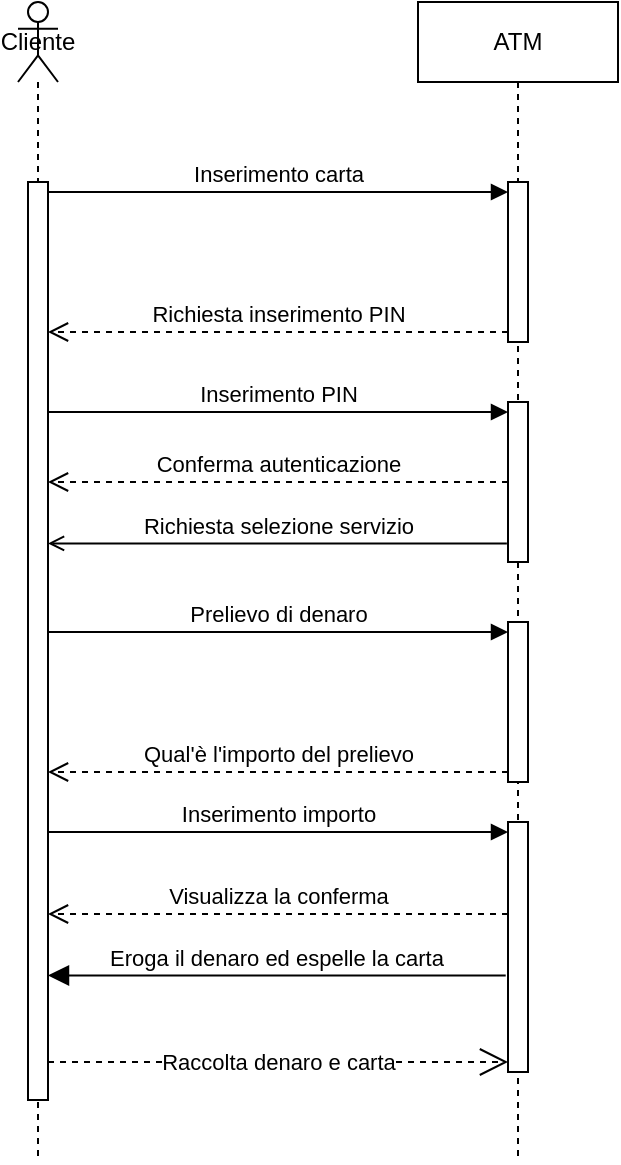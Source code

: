<mxfile version="22.1.2" type="github">
  <diagram name="Pagina-1" id="OL6ZDqpwB00pBAxmsU1Q">
    <mxGraphModel dx="819" dy="447" grid="0" gridSize="10" guides="1" tooltips="1" connect="1" arrows="1" fold="1" page="1" pageScale="1" pageWidth="827" pageHeight="1169" math="0" shadow="0">
      <root>
        <mxCell id="0" />
        <mxCell id="1" parent="0" />
        <mxCell id="HF-LxzAFCWYtsDe55L92-1" value="Cliente" style="shape=umlLifeline;perimeter=lifelinePerimeter;whiteSpace=wrap;html=1;container=1;dropTarget=0;collapsible=0;recursiveResize=0;outlineConnect=0;portConstraint=eastwest;newEdgeStyle={&quot;curved&quot;:0,&quot;rounded&quot;:0};participant=umlActor;" vertex="1" parent="1">
          <mxGeometry x="40" y="40" width="20" height="580" as="geometry" />
        </mxCell>
        <mxCell id="HF-LxzAFCWYtsDe55L92-15" value="&lt;br&gt;&lt;br&gt;&lt;br&gt;&lt;br&gt;&lt;br&gt;&lt;br&gt;" style="html=1;points=[[0,0,0,0,5],[0,1,0,0,-5],[1,0,0,0,5],[1,1,0,0,-5]];perimeter=orthogonalPerimeter;outlineConnect=0;targetShapes=umlLifeline;portConstraint=eastwest;newEdgeStyle={&quot;curved&quot;:0,&quot;rounded&quot;:0};" vertex="1" parent="HF-LxzAFCWYtsDe55L92-1">
          <mxGeometry x="5" y="90" width="10" height="459" as="geometry" />
        </mxCell>
        <mxCell id="HF-LxzAFCWYtsDe55L92-2" value="ATM" style="shape=umlLifeline;perimeter=lifelinePerimeter;whiteSpace=wrap;html=1;container=1;dropTarget=0;collapsible=0;recursiveResize=0;outlineConnect=0;portConstraint=eastwest;newEdgeStyle={&quot;curved&quot;:0,&quot;rounded&quot;:0};" vertex="1" parent="1">
          <mxGeometry x="240" y="40" width="100" height="580" as="geometry" />
        </mxCell>
        <mxCell id="HF-LxzAFCWYtsDe55L92-12" value="" style="html=1;points=[[0,0,0,0,5],[0,1,0,0,-5],[1,0,0,0,5],[1,1,0,0,-5]];perimeter=orthogonalPerimeter;outlineConnect=0;targetShapes=umlLifeline;portConstraint=eastwest;newEdgeStyle={&quot;curved&quot;:0,&quot;rounded&quot;:0};" vertex="1" parent="HF-LxzAFCWYtsDe55L92-2">
          <mxGeometry x="45" y="90" width="10" height="80" as="geometry" />
        </mxCell>
        <mxCell id="HF-LxzAFCWYtsDe55L92-16" value="" style="html=1;points=[[0,0,0,0,5],[0,1,0,0,-5],[1,0,0,0,5],[1,1,0,0,-5]];perimeter=orthogonalPerimeter;outlineConnect=0;targetShapes=umlLifeline;portConstraint=eastwest;newEdgeStyle={&quot;curved&quot;:0,&quot;rounded&quot;:0};" vertex="1" parent="HF-LxzAFCWYtsDe55L92-2">
          <mxGeometry x="45" y="200" width="10" height="80" as="geometry" />
        </mxCell>
        <mxCell id="HF-LxzAFCWYtsDe55L92-19" value="" style="html=1;points=[[0,0,0,0,5],[0,1,0,0,-5],[1,0,0,0,5],[1,1,0,0,-5]];perimeter=orthogonalPerimeter;outlineConnect=0;targetShapes=umlLifeline;portConstraint=eastwest;newEdgeStyle={&quot;curved&quot;:0,&quot;rounded&quot;:0};" vertex="1" parent="HF-LxzAFCWYtsDe55L92-2">
          <mxGeometry x="45" y="310" width="10" height="80" as="geometry" />
        </mxCell>
        <mxCell id="HF-LxzAFCWYtsDe55L92-22" value="" style="html=1;points=[[0,0,0,0,5],[0,1,0,0,-5],[1,0,0,0,5],[1,1,0,0,-5]];perimeter=orthogonalPerimeter;outlineConnect=0;targetShapes=umlLifeline;portConstraint=eastwest;newEdgeStyle={&quot;curved&quot;:0,&quot;rounded&quot;:0};" vertex="1" parent="HF-LxzAFCWYtsDe55L92-2">
          <mxGeometry x="45" y="410" width="10" height="125" as="geometry" />
        </mxCell>
        <mxCell id="HF-LxzAFCWYtsDe55L92-13" value="Inserimento carta" style="html=1;verticalAlign=bottom;endArrow=block;curved=0;rounded=0;entryX=0;entryY=0;entryDx=0;entryDy=5;" edge="1" target="HF-LxzAFCWYtsDe55L92-12" parent="1" source="HF-LxzAFCWYtsDe55L92-15">
          <mxGeometry relative="1" as="geometry">
            <mxPoint x="225" y="135" as="sourcePoint" />
            <mxPoint as="offset" />
          </mxGeometry>
        </mxCell>
        <mxCell id="HF-LxzAFCWYtsDe55L92-14" value="Richiesta inserimento PIN" style="html=1;verticalAlign=bottom;endArrow=open;dashed=1;endSize=8;curved=0;rounded=0;exitX=0;exitY=1;exitDx=0;exitDy=-5;" edge="1" source="HF-LxzAFCWYtsDe55L92-12" parent="1" target="HF-LxzAFCWYtsDe55L92-15">
          <mxGeometry relative="1" as="geometry">
            <mxPoint x="225" y="205" as="targetPoint" />
          </mxGeometry>
        </mxCell>
        <mxCell id="HF-LxzAFCWYtsDe55L92-17" value="Inserimento PIN" style="html=1;verticalAlign=bottom;endArrow=block;curved=0;rounded=0;entryX=0;entryY=0;entryDx=0;entryDy=5;" edge="1" target="HF-LxzAFCWYtsDe55L92-16" parent="1" source="HF-LxzAFCWYtsDe55L92-15">
          <mxGeometry x="-0.001" relative="1" as="geometry">
            <mxPoint x="160" y="230" as="sourcePoint" />
            <mxPoint as="offset" />
          </mxGeometry>
        </mxCell>
        <mxCell id="HF-LxzAFCWYtsDe55L92-18" value="Conferma autenticazione" style="html=1;verticalAlign=bottom;endArrow=open;dashed=1;endSize=8;curved=0;rounded=0;" edge="1" source="HF-LxzAFCWYtsDe55L92-16" parent="1" target="HF-LxzAFCWYtsDe55L92-15">
          <mxGeometry relative="1" as="geometry">
            <mxPoint x="54" y="279" as="targetPoint" />
            <mxPoint x="284" y="279" as="sourcePoint" />
            <mxPoint as="offset" />
          </mxGeometry>
        </mxCell>
        <mxCell id="HF-LxzAFCWYtsDe55L92-20" value="Prelievo di denaro" style="html=1;verticalAlign=bottom;endArrow=block;curved=0;rounded=0;entryX=0;entryY=0;entryDx=0;entryDy=5;" edge="1" target="HF-LxzAFCWYtsDe55L92-19" parent="1" source="HF-LxzAFCWYtsDe55L92-15">
          <mxGeometry relative="1" as="geometry">
            <mxPoint x="225" y="355" as="sourcePoint" />
          </mxGeometry>
        </mxCell>
        <mxCell id="HF-LxzAFCWYtsDe55L92-21" value="Qual&#39;è l&#39;importo del prelievo" style="html=1;verticalAlign=bottom;endArrow=open;dashed=1;endSize=8;curved=0;rounded=0;exitX=0;exitY=1;exitDx=0;exitDy=-5;" edge="1" source="HF-LxzAFCWYtsDe55L92-19" parent="1" target="HF-LxzAFCWYtsDe55L92-15">
          <mxGeometry x="0.003" relative="1" as="geometry">
            <mxPoint x="225" y="425" as="targetPoint" />
            <mxPoint as="offset" />
          </mxGeometry>
        </mxCell>
        <mxCell id="HF-LxzAFCWYtsDe55L92-23" value="Inserimento importo" style="html=1;verticalAlign=bottom;endArrow=block;curved=0;rounded=0;entryX=0;entryY=0;entryDx=0;entryDy=5;" edge="1" target="HF-LxzAFCWYtsDe55L92-22" parent="1" source="HF-LxzAFCWYtsDe55L92-15">
          <mxGeometry x="-0.001" relative="1" as="geometry">
            <mxPoint x="225" y="455" as="sourcePoint" />
            <mxPoint as="offset" />
          </mxGeometry>
        </mxCell>
        <mxCell id="HF-LxzAFCWYtsDe55L92-24" value="Eroga il denaro ed espelle la carta" style="html=1;verticalAlign=bottom;endArrow=block;endSize=8;curved=0;rounded=0;exitX=-0.114;exitY=0.614;exitDx=0;exitDy=0;endFill=1;exitPerimeter=0;" edge="1" source="HF-LxzAFCWYtsDe55L92-22" parent="1" target="HF-LxzAFCWYtsDe55L92-15">
          <mxGeometry x="0.003" relative="1" as="geometry">
            <mxPoint x="56" y="527" as="targetPoint" />
            <mxPoint x="286" y="527" as="sourcePoint" />
            <mxPoint as="offset" />
          </mxGeometry>
        </mxCell>
        <mxCell id="HF-LxzAFCWYtsDe55L92-29" value="Richiesta selezione servizio" style="html=1;verticalAlign=bottom;endArrow=open;curved=0;rounded=0;exitX=-0.057;exitY=0.884;exitDx=0;exitDy=0;exitPerimeter=0;endFill=0;" edge="1" parent="1" source="HF-LxzAFCWYtsDe55L92-16" target="HF-LxzAFCWYtsDe55L92-15">
          <mxGeometry relative="1" as="geometry">
            <mxPoint x="238" y="300" as="sourcePoint" />
            <mxPoint x="295" y="255" as="targetPoint" />
          </mxGeometry>
        </mxCell>
        <mxCell id="HF-LxzAFCWYtsDe55L92-30" value="Visualizza la conferma" style="html=1;verticalAlign=bottom;endArrow=open;dashed=1;endSize=8;curved=0;rounded=0;exitX=0;exitY=1;exitDx=0;exitDy=-5;endFill=0;" edge="1" parent="1">
          <mxGeometry x="0.003" relative="1" as="geometry">
            <mxPoint x="55" y="496" as="targetPoint" />
            <mxPoint x="285" y="496" as="sourcePoint" />
            <mxPoint as="offset" />
          </mxGeometry>
        </mxCell>
        <mxCell id="HF-LxzAFCWYtsDe55L92-31" value="Raccolta denaro e carta" style="endArrow=open;endSize=12;dashed=1;html=1;rounded=0;entryX=0;entryY=1;entryDx=0;entryDy=-5;entryPerimeter=0;" edge="1" parent="1" source="HF-LxzAFCWYtsDe55L92-15" target="HF-LxzAFCWYtsDe55L92-22">
          <mxGeometry width="160" relative="1" as="geometry">
            <mxPoint x="51" y="543" as="sourcePoint" />
            <mxPoint x="215" y="547" as="targetPoint" />
          </mxGeometry>
        </mxCell>
      </root>
    </mxGraphModel>
  </diagram>
</mxfile>
